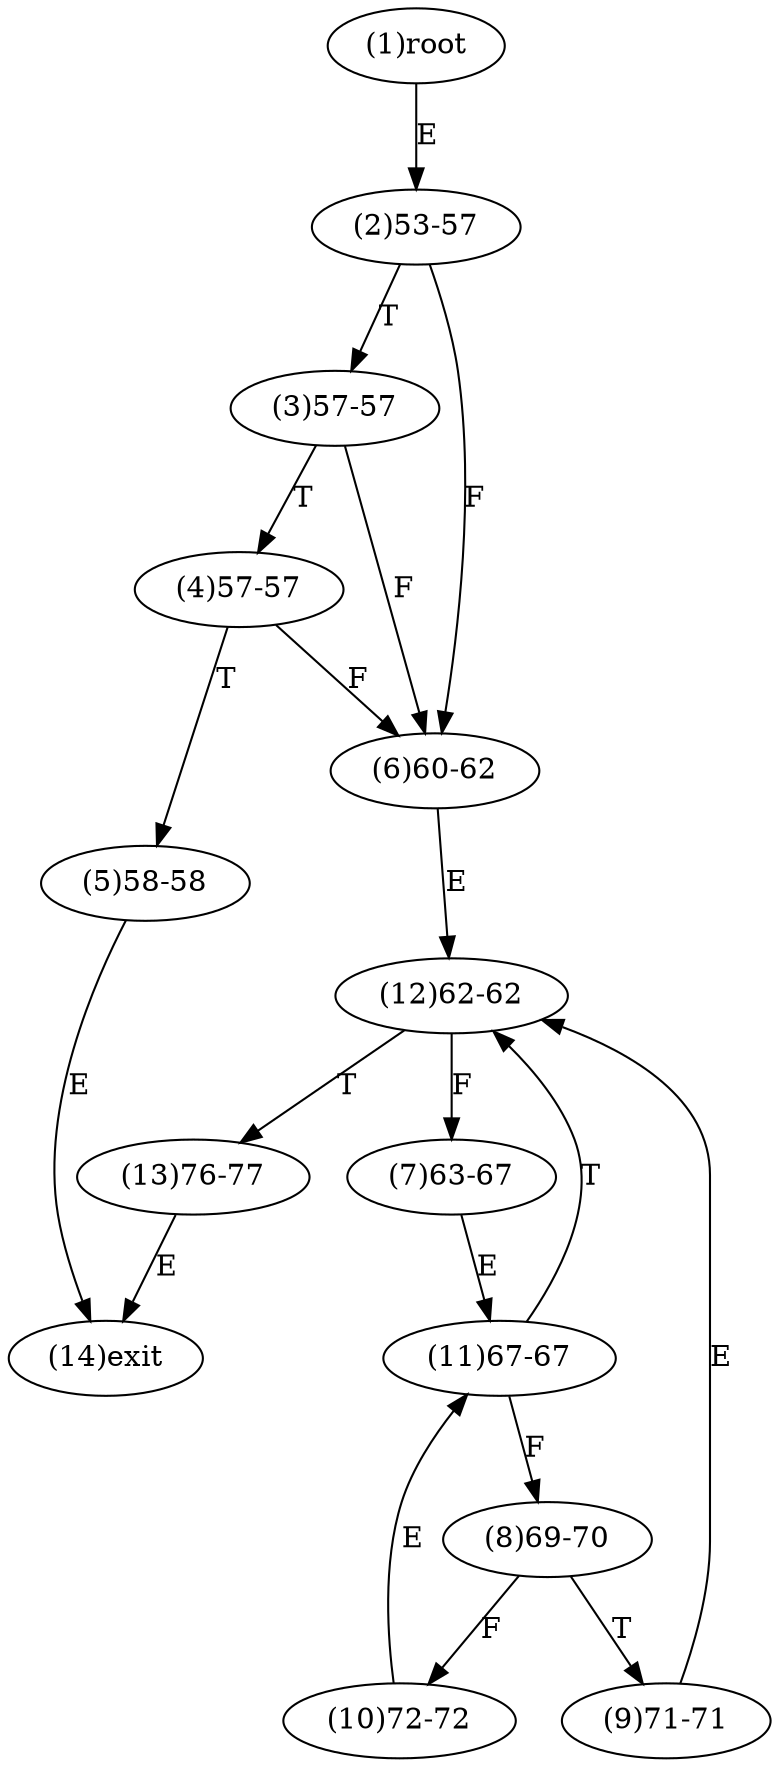 digraph "" { 
1[ label="(1)root"];
2[ label="(2)53-57"];
3[ label="(3)57-57"];
4[ label="(4)57-57"];
5[ label="(5)58-58"];
6[ label="(6)60-62"];
7[ label="(7)63-67"];
8[ label="(8)69-70"];
9[ label="(9)71-71"];
10[ label="(10)72-72"];
11[ label="(11)67-67"];
12[ label="(12)62-62"];
13[ label="(13)76-77"];
14[ label="(14)exit"];
1->2[ label="E"];
2->6[ label="F"];
2->3[ label="T"];
3->6[ label="F"];
3->4[ label="T"];
4->6[ label="F"];
4->5[ label="T"];
5->14[ label="E"];
6->12[ label="E"];
7->11[ label="E"];
8->10[ label="F"];
8->9[ label="T"];
9->12[ label="E"];
10->11[ label="E"];
11->8[ label="F"];
11->12[ label="T"];
12->7[ label="F"];
12->13[ label="T"];
13->14[ label="E"];
}